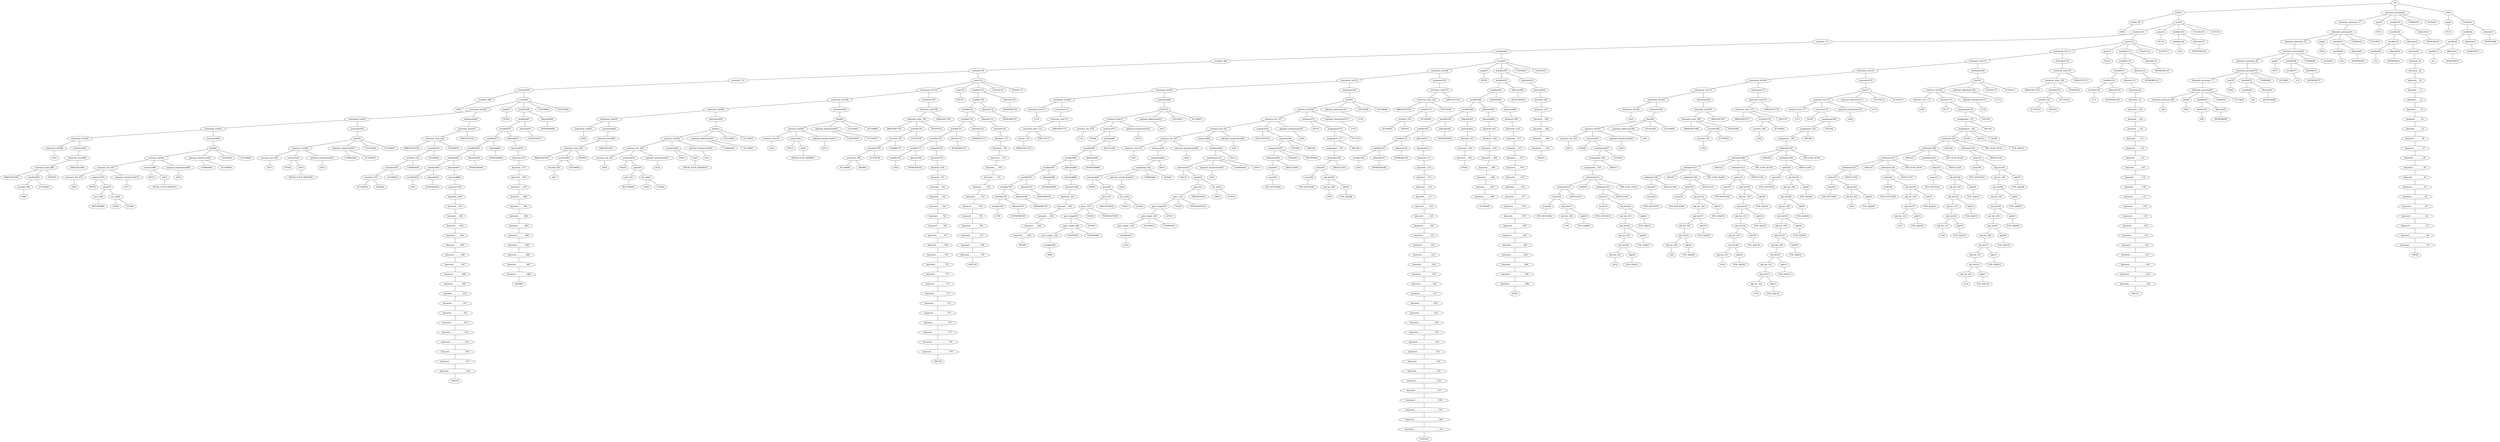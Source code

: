 strict graph {
	S0 -- actlist1
	S0 -- dramatis_personae2
	S0 -- title3

	title3 -- peq4
	title3 -- wordlist5

	wordlist5 -- wordlist6
	wordlist5 -- allwords7

	allwords7 -- ANYWORD8


	wordlist6 -- wordlist9
	wordlist6 -- allwords10

	allwords10 -- ANYWORD11


	wordlist9 -- wordlist12
	wordlist9 -- allwords13

	allwords13 -- ANYWORD14


	wordlist12 -- λ15

	peq4 -- PE16


	dramatis_personae2 -- dramatis_personae_17
	dramatis_personae2 -- peq18
	dramatis_personae2 -- wordlist19
	dramatis_personae2 -- COMMA20
	dramatis_personae2 -- ACTOR21



	wordlist19 -- wordlist22
	wordlist19 -- allwords23

	allwords23 -- ANYWORD24


	wordlist22 -- wordlist25
	wordlist22 -- allwords26

	allwords26 -- keyword27

	keyword27 -- keyword_28

	keyword_28 -- keyword__29

	keyword__29 -- keyword___30

	keyword___30 -- keyword____31

	keyword____31 -- keyword_____32

	keyword_____32 -- keyword______33

	keyword______33 -- keyword_______34

	keyword_______34 -- keyword________35

	keyword________35 -- keyword_________36

	keyword_________36 -- keyword__________37

	keyword__________37 -- keyword___________38

	keyword___________38 -- keyword____________39

	keyword____________39 -- keyword_____________40

	keyword_____________40 -- keyword______________41

	keyword______________41 -- keyword_______________42

	keyword_______________42 -- keyword________________43

	keyword________________43 -- keyword_________________44

	keyword_________________44 -- keyword__________________45

	keyword__________________45 -- keyword___________________46

	keyword___________________46 -- keyword____________________47

	keyword____________________47 -- THE48


	wordlist25 -- wordlist49
	wordlist25 -- allwords50

	allwords50 -- ANYWORD51


	wordlist49 -- λ52

	peq18 -- PE53


	dramatis_personae_17 -- dramatis_personae54

	dramatis_personae54 -- dramatis_personae_55
	dramatis_personae54 -- peq56
	dramatis_personae54 -- wordlist57
	dramatis_personae54 -- COMMA58
	dramatis_personae54 -- ACTOR59



	wordlist57 -- wordlist60
	wordlist57 -- allwords61

	allwords61 -- ANYWORD62


	wordlist60 -- λ63

	peq56 -- PE64


	dramatis_personae_55 -- dramatis_personae65

	dramatis_personae65 -- dramatis_personae_66
	dramatis_personae65 -- peq67
	dramatis_personae65 -- wordlist68
	dramatis_personae65 -- COMMA69
	dramatis_personae65 -- ACTOR70



	wordlist68 -- wordlist71
	wordlist68 -- allwords72

	allwords72 -- ANYWORD73


	wordlist71 -- λ74

	peq67 -- PE75


	dramatis_personae_66 -- dramatis_personae76

	dramatis_personae76 -- dramatis_personae_77
	dramatis_personae76 -- peq78
	dramatis_personae76 -- wordlist79
	dramatis_personae76 -- COMMA80
	dramatis_personae76 -- ACTOR81



	wordlist79 -- wordlist82
	wordlist79 -- allwords83

	allwords83 -- ANYWORD84


	wordlist82 -- λ85

	peq78 -- PE86


	dramatis_personae_77 -- dramatis_personae87

	dramatis_personae87 -- dramatis_personae_88
	dramatis_personae87 -- peq89
	dramatis_personae87 -- wordlist90
	dramatis_personae87 -- COMMA91
	dramatis_personae87 -- ACTOR92



	wordlist90 -- wordlist93
	wordlist90 -- allwords94

	allwords94 -- ANYWORD95


	wordlist93 -- λ96

	peq89 -- PE97


	dramatis_personae_88 -- λ98

	actlist1 -- actlist_99
	actlist1 -- act100

	act100 -- scenelist101
	act100 -- peq102
	act100 -- wordlist103
	act100 -- COLON104
	act100 -- ACT105



	wordlist103 -- wordlist106
	wordlist103 -- allwords107

	allwords107 -- ANYWORD108


	wordlist106 -- λ109

	peq102 -- PE110


	scenelist101 -- scenelist_111
	scenelist101 -- scene112

	scene112 -- statement_list113
	scene112 -- peq114
	scene112 -- wordlist115
	scene112 -- COLON116
	scene112 -- SCENE117



	wordlist115 -- wordlist118
	wordlist115 -- allwords119

	allwords119 -- ANYWORD120


	wordlist118 -- wordlist121
	wordlist118 -- allwords122

	allwords122 -- ANYWORD123


	wordlist121 -- wordlist124
	wordlist121 -- allwords125

	allwords125 -- keyword126

	keyword126 -- keyword_127

	keyword_127 -- keyword__128

	keyword__128 -- keyword___129

	keyword___129 -- keyword____130

	keyword____130 -- keyword_____131

	keyword_____131 -- keyword______132

	keyword______132 -- keyword_______133

	keyword_______133 -- keyword________134

	keyword________134 -- keyword_________135

	keyword_________135 -- keyword__________136

	keyword__________136 -- keyword___________137

	keyword___________137 -- keyword____________138

	keyword____________138 -- keyword_____________139

	keyword_____________139 -- keyword______________140

	keyword______________140 -- keyword_______________141

	keyword_______________141 -- keyword________________142

	keyword________________142 -- keyword_________________143

	keyword_________________143 -- keyword__________________144

	keyword__________________144 -- keyword___________________145

	keyword___________________145 -- keyword____________________146

	keyword____________________146 -- THE147


	wordlist124 -- wordlist148
	wordlist124 -- allwords149

	allwords149 -- ANYWORD150


	wordlist148 -- λ151

	peq114 -- PE152


	statement_list113 -- statement_list153
	statement_list113 -- statement154

	statement154 -- enterexit_stmt155

	enterexit_stmt155 -- enterexit_stmt_156
	enterexit_stmt155 -- LBRACKET157


	enterexit_stmt_156 -- RBRACKET158
	enterexit_stmt_156 -- actorlist159
	enterexit_stmt_156 -- ENTER160


	actorlist159 -- actorlist_161
	actorlist159 -- ACTOR162


	actorlist_161 -- ACTOR163
	actorlist_161 -- AND164




	statement_list153 -- statement_list165
	statement_list153 -- statement166

	statement166 -- line167

	line167 -- sentence_list168
	line167 -- optional_addressee169
	line167 -- COLON170
	line167 -- ACTOR171



	optional_addressee169 -- λ172

	sentence_list168 -- sentence_list_173
	sentence_list168 -- sentence174
	sentence_list168 -- optional_interjection175

	optional_interjection175 -- λ176

	sentence174 -- PE177
	sentence174 -- assignment178

	assignment178 -- assignment_179
	assignment178 -- YOU180


	assignment_179 -- assignment__181
	assignment_179 -- ARE182


	assignment__181 -- arithmetic183
	assignment__181 -- AS184
	assignment__181 -- adj185
	assignment__181 -- AS186


	adj185 -- POS_ADJ187



	arithmetic183 -- arithmetic188
	arithmetic183 -- AND189
	arithmetic183 -- arithmetic190
	arithmetic183 -- THE_SUM_OF191


	arithmetic190 -- value192
	arithmetic190 -- ARTICLE193


	value192 -- noun194
	value192 -- adj_list195

	adj_list195 -- adj_list_196
	adj_list195 -- adj197

	adj197 -- POS_ADJ198


	adj_list_196 -- adj_list199

	adj_list199 -- adj_list_200
	adj_list199 -- adj201

	adj201 -- POS_ADJ202


	adj_list_200 -- adj_list203

	adj_list203 -- adj_list_204
	adj_list203 -- adj205

	adj205 -- POS_ADJ206


	adj_list_204 -- adj_list207

	adj_list207 -- adj_list_208
	adj_list207 -- adj209

	adj209 -- POS_ADJ210


	adj_list_208 -- adj_list211

	adj_list211 -- adj_list_212
	adj_list211 -- adj213

	adj213 -- POS_ADJ214


	adj_list_212 -- adj_list215

	adj_list215 -- adj_list_216
	adj_list215 -- adj217

	adj217 -- POS_ADJ218


	adj_list_216 -- λ219

	noun194 -- POS_NOUN220



	arithmetic188 -- arithmetic221
	arithmetic188 -- AND222
	arithmetic188 -- arithmetic223
	arithmetic188 -- THE_SUM_OF224


	arithmetic223 -- value225
	arithmetic223 -- ARTICLE226


	value225 -- noun227
	value225 -- adj_list228

	adj_list228 -- adj_list_229
	adj_list228 -- adj230

	adj230 -- POS_ADJ231


	adj_list_229 -- adj_list232

	adj_list232 -- adj_list_233
	adj_list232 -- adj234

	adj234 -- POS_ADJ235


	adj_list_233 -- adj_list236

	adj_list236 -- adj_list_237
	adj_list236 -- adj238

	adj238 -- POS_ADJ239


	adj_list_237 -- λ240

	noun227 -- POS_NOUN241



	arithmetic221 -- arithmetic242
	arithmetic221 -- AND243
	arithmetic221 -- arithmetic244
	arithmetic221 -- THE_SUM_OF245


	arithmetic244 -- value246
	arithmetic244 -- ARTICLE247


	value246 -- noun248
	value246 -- adj_list249

	adj_list249 -- adj_list_250
	adj_list249 -- adj251

	adj251 -- POS_ADJ252


	adj_list_250 -- adj_list253

	adj_list253 -- adj_list_254
	adj_list253 -- adj255

	adj255 -- POS_ADJ256


	adj_list_254 -- λ257

	noun248 -- POS_NOUN258



	arithmetic242 -- value259
	arithmetic242 -- ARTICLE260


	value259 -- noun261
	value259 -- adj_list262

	adj_list262 -- adj_list_263
	adj_list262 -- adj264

	adj264 -- POS_ADJ265


	adj_list_263 -- λ266

	noun261 -- POS_NOUN267



	sentence_list_173 -- λ268

	statement_list165 -- statement_list269
	statement_list165 -- statement270

	statement270 -- line271

	line271 -- sentence_list272
	line271 -- optional_addressee273
	line271 -- COLON274
	line271 -- ACTOR275



	optional_addressee273 -- λ276

	sentence_list272 -- sentence_list_277
	sentence_list272 -- sentence278
	sentence_list272 -- optional_interjection279

	optional_interjection279 -- λ280

	sentence278 -- PE281
	sentence278 -- assignment282

	assignment282 -- assignment_283
	assignment282 -- YOU284


	assignment_283 -- assignment__285
	assignment_283 -- ARE286


	assignment__285 -- arithmetic287

	arithmetic287 -- arithmetic288
	arithmetic287 -- AND289
	arithmetic287 -- arithmetic290
	arithmetic287 -- THE_SUM_OF291


	arithmetic290 -- value292
	arithmetic290 -- ARTICLE293


	value292 -- noun294
	value292 -- adj_list295

	adj_list295 -- adj_list_296
	adj_list295 -- adj297

	adj297 -- POS_ADJ298


	adj_list_296 -- adj_list299

	adj_list299 -- adj_list_300
	adj_list299 -- adj301

	adj301 -- POS_ADJ302


	adj_list_300 -- adj_list303

	adj_list303 -- adj_list_304
	adj_list303 -- adj305

	adj305 -- POS_ADJ306


	adj_list_304 -- adj_list307

	adj_list307 -- adj_list_308
	adj_list307 -- adj309

	adj309 -- POS_ADJ310


	adj_list_308 -- adj_list311

	adj_list311 -- adj_list_312
	adj_list311 -- adj313

	adj313 -- POS_ADJ314


	adj_list_312 -- adj_list315

	adj_list315 -- adj_list_316
	adj_list315 -- adj317

	adj317 -- POS_ADJ318


	adj_list_316 -- λ319

	noun294 -- POS_NOUN320



	arithmetic288 -- arithmetic321
	arithmetic288 -- AND322
	arithmetic288 -- arithmetic323
	arithmetic288 -- THE_SUM_OF324


	arithmetic323 -- value325
	arithmetic323 -- ARTICLE326


	value325 -- noun327
	value325 -- adj_list328

	adj_list328 -- adj_list_329
	adj_list328 -- adj330

	adj330 -- POS_ADJ331


	adj_list_329 -- adj_list332

	adj_list332 -- adj_list_333
	adj_list332 -- adj334

	adj334 -- POS_ADJ335


	adj_list_333 -- adj_list336

	adj_list336 -- adj_list_337
	adj_list336 -- adj338

	adj338 -- POS_ADJ339


	adj_list_337 -- adj_list340

	adj_list340 -- adj_list_341
	adj_list340 -- adj342

	adj342 -- POS_ADJ343


	adj_list_341 -- λ344

	noun327 -- POS_NOUN345



	arithmetic321 -- arithmetic346
	arithmetic321 -- AND347
	arithmetic321 -- arithmetic348
	arithmetic321 -- THE_SUM_OF349


	arithmetic348 -- value350
	arithmetic348 -- ARTICLE351


	value350 -- noun352
	value350 -- adj_list353

	adj_list353 -- adj_list_354
	adj_list353 -- adj355

	adj355 -- POS_ADJ356


	adj_list_354 -- adj_list357

	adj_list357 -- adj_list_358
	adj_list357 -- adj359

	adj359 -- POS_ADJ360


	adj_list_358 -- adj_list361

	adj_list361 -- adj_list_362
	adj_list361 -- adj363

	adj363 -- POS_ADJ364


	adj_list_362 -- λ365

	noun352 -- POS_NOUN366



	arithmetic346 -- value367
	arithmetic346 -- ARTICLE368


	value367 -- noun369

	noun369 -- POS_NOUN370



	sentence_list_277 -- λ371

	statement_list269 -- statement_list372
	statement_list269 -- statement373

	statement373 -- enterexit_stmt374

	enterexit_stmt374 -- enterexit_stmt_375
	enterexit_stmt374 -- LBRACKET376


	enterexit_stmt_375 -- RBRACKET377
	enterexit_stmt_375 -- actorlist378
	enterexit_stmt_375 -- EXIT379


	actorlist378 -- actorlist_380
	actorlist378 -- ACTOR381


	actorlist_380 -- λ382


	statement_list372 -- statement_list383
	statement_list372 -- statement384

	statement384 -- enterexit_stmt385

	enterexit_stmt385 -- enterexit_stmt_386
	enterexit_stmt385 -- LBRACKET387


	enterexit_stmt_386 -- RBRACKET388
	enterexit_stmt_386 -- actorlist389
	enterexit_stmt_386 -- ENTER390


	actorlist389 -- actorlist_391
	actorlist389 -- ACTOR392


	actorlist_391 -- λ393


	statement_list383 -- statement_list394
	statement_list383 -- statement395

	statement395 -- line396

	line396 -- sentence_list397
	line396 -- optional_addressee398
	line396 -- COLON399
	line396 -- ACTOR400



	optional_addressee398 -- λ401

	sentence_list397 -- sentence_list_402
	sentence_list397 -- sentence403
	sentence_list397 -- optional_interjection404

	optional_interjection404 -- λ405

	sentence403 -- PE406
	sentence403 -- assignment407

	assignment407 -- assignment_408
	assignment407 -- YOU409


	assignment_408 -- assignment__410
	assignment_408 -- ARE411


	assignment__410 -- arithmetic412

	arithmetic412 -- arithmetic413
	arithmetic412 -- AND414
	arithmetic412 -- arithmetic415
	arithmetic412 -- THE_SUM_OF416


	arithmetic415 -- value417
	arithmetic415 -- ARTICLE418


	value417 -- noun419
	value417 -- adj_list420

	adj_list420 -- adj_list_421
	adj_list420 -- adj422

	adj422 -- POS_ADJ423


	adj_list_421 -- adj_list424

	adj_list424 -- adj_list_425
	adj_list424 -- adj426

	adj426 -- POS_ADJ427


	adj_list_425 -- adj_list428

	adj_list428 -- adj_list_429
	adj_list428 -- adj430

	adj430 -- POS_ADJ431


	adj_list_429 -- λ432

	noun419 -- POS_NOUN433



	arithmetic413 -- value434
	arithmetic413 -- ARTICLE435


	value434 -- noun436
	value434 -- adj_list437

	adj_list437 -- adj_list_438
	adj_list437 -- adj439

	adj439 -- POS_ADJ440


	adj_list_438 -- λ441

	noun436 -- POS_NOUN442



	sentence_list_402 -- λ443

	statement_list394 -- λ444

	scenelist_111 -- scenelist445

	scenelist445 -- scenelist_446
	scenelist445 -- scene447

	scene447 -- statement_list448
	scene447 -- peq449
	scene447 -- wordlist450
	scene447 -- COLON451
	scene447 -- SCENE452



	wordlist450 -- wordlist453
	wordlist450 -- allwords454

	allwords454 -- keyword455

	keyword455 -- keyword_456

	keyword_456 -- keyword__457

	keyword__457 -- keyword___458

	keyword___458 -- keyword____459

	keyword____459 -- keyword_____460

	keyword_____460 -- keyword______461

	keyword______461 -- WE462


	wordlist453 -- wordlist463
	wordlist453 -- allwords464

	allwords464 -- ANYWORD465


	wordlist463 -- wordlist466
	wordlist463 -- allwords467

	allwords467 -- keyword468

	keyword468 -- keyword_469

	keyword_469 -- keyword__470

	keyword__470 -- keyword___471

	keyword___471 -- keyword____472

	keyword____472 -- keyword_____473

	keyword_____473 -- keyword______474

	keyword______474 -- keyword_______475

	keyword_______475 -- keyword________476

	keyword________476 -- keyword_________477

	keyword_________477 -- keyword__________478

	keyword__________478 -- keyword___________479

	keyword___________479 -- keyword____________480

	keyword____________480 -- keyword_____________481

	keyword_____________481 -- keyword______________482

	keyword______________482 -- keyword_______________483

	keyword_______________483 -- keyword________________484

	keyword________________484 -- keyword_________________485

	keyword_________________485 -- keyword__________________486

	keyword__________________486 -- IF487


	wordlist466 -- wordlist488
	wordlist466 -- allwords489

	allwords489 -- keyword490

	keyword490 -- keyword_491

	keyword_491 -- keyword__492

	keyword__492 -- keyword___493

	keyword___493 -- keyword____494

	keyword____494 -- keyword_____495

	keyword_____495 -- keyword______496

	keyword______496 -- keyword_______497

	keyword_______497 -- keyword________498

	keyword________498 -- ACTOR499


	wordlist488 -- wordlist500
	wordlist488 -- allwords501

	allwords501 -- keyword502

	keyword502 -- keyword_503

	keyword_503 -- keyword__504

	keyword__504 -- keyword___505

	keyword___505 -- IS506


	wordlist500 -- wordlist507
	wordlist500 -- allwords508

	allwords508 -- ANYWORD509


	wordlist507 -- wordlist510
	wordlist507 -- allwords511

	allwords511 -- keyword512

	keyword512 -- keyword_513

	keyword_513 -- keyword__514

	keyword__514 -- keyword___515

	keyword___515 -- keyword____516

	keyword____516 -- keyword_____517

	keyword_____517 -- keyword______518

	keyword______518 -- keyword_______519

	keyword_______519 -- keyword________520

	keyword________520 -- keyword_________521

	keyword_________521 -- keyword__________522

	keyword__________522 -- keyword___________523

	keyword___________523 -- keyword____________524

	keyword____________524 -- keyword_____________525

	keyword_____________525 -- keyword______________526

	keyword______________526 -- keyword_______________527

	keyword_______________527 -- keyword________________528

	keyword________________528 -- keyword_________________529

	keyword_________________529 -- keyword__________________530

	keyword__________________530 -- keyword___________________531

	keyword___________________531 -- keyword____________________532

	keyword____________________532 -- keyword_____________________533

	keyword_____________________533 -- keyword______________________534

	keyword______________________534 -- keyword_______________________535

	keyword_______________________535 -- keyword________________________536

	keyword________________________536 -- keyword_________________________537

	keyword_________________________537 -- keyword__________________________538

	keyword__________________________538 -- keyword___________________________539

	keyword___________________________539 -- keyword____________________________540

	keyword____________________________540 -- keyword_____________________________541

	keyword_____________________________541 -- THAN542


	wordlist510 -- wordlist543
	wordlist510 -- allwords544

	allwords544 -- ANYWORD545


	wordlist543 -- wordlist546
	wordlist543 -- allwords547

	allwords547 -- ANYWORD548


	wordlist546 -- λ549

	peq449 -- PE550


	statement_list448 -- statement_list551
	statement_list448 -- statement552

	statement552 -- enterexit_stmt553

	enterexit_stmt553 -- enterexit_stmt_554
	enterexit_stmt553 -- LBRACKET555


	enterexit_stmt_554 -- RBRACKET556
	enterexit_stmt_554 -- actorlist557
	enterexit_stmt_554 -- ENTER558


	actorlist557 -- actorlist_559
	actorlist557 -- ACTOR560


	actorlist_559 -- ACTOR561
	actorlist_559 -- AND562




	statement_list551 -- statement_list563
	statement_list551 -- statement564

	statement564 -- line565

	line565 -- sentence_list566
	line565 -- optional_addressee567
	line565 -- COLON568
	line565 -- ACTOR569



	optional_addressee567 -- λ570

	sentence_list566 -- sentence_list_571
	sentence_list566 -- sentence572
	sentence_list566 -- optional_interjection573

	optional_interjection573 -- λ574

	sentence572 -- PE575
	sentence572 -- assignment576

	assignment576 -- assignment_577
	assignment576 -- YOU578


	assignment_577 -- assignment__579
	assignment_577 -- ARE580


	assignment__579 -- arithmetic581

	arithmetic581 -- value582
	arithmetic581 -- ARTICLE583


	value582 -- noun584
	value582 -- adj_list585

	adj_list585 -- adj_list_586
	adj_list585 -- adj587

	adj587 -- POS_ADJ588


	adj_list_586 -- λ589

	noun584 -- POS_NOUN590



	sentence_list_571 -- sentence_list_591
	sentence_list_571 -- sentence592
	sentence_list_571 -- optional_interjection593

	optional_interjection593 -- λ594

	sentence592 -- QUESTION595
	sentence592 -- question596

	question596 -- comparison597
	question596 -- YOU598
	question596 -- ARE599



	comparison597 -- arithmetic600
	comparison597 -- THAN601
	comparison597 -- BETTER602



	arithmetic600 -- value603
	arithmetic600 -- ARTICLE604


	value603 -- noun605

	noun605 -- NEG_NOUN606



	sentence_list_591 -- sentence_list_607
	sentence_list_591 -- sentence608
	sentence_list_591 -- optional_interjection609

	optional_interjection609 -- λ610

	sentence608 -- conditional611

	conditional611 -- conditional_612
	conditional611 -- IF613


	conditional_612 -- sentence614
	conditional_612 -- optional_interjection615
	conditional_612 -- COMMA616
	conditional_612 -- SO617



	optional_interjection615 -- λ618

	sentence614 -- PE619
	sentence614 -- goto620

	goto620 -- goto_621
	goto620 -- let_us622

	let_us622 -- US623
	let_us622 -- LET624



	goto_621 -- goto__625
	goto_621 -- PROCEED626


	goto__625 -- goto_target627
	goto__625 -- TO628
	goto__625 -- POSTHASTE629



	goto_target627 -- goto_target_630
	goto_target627 -- ACT631


	goto_target_630 -- goto_target__632
	goto_target_630 -- SCENE633
	goto_target_630 -- COMMA634



	goto_target__632 -- wordlist635

	wordlist635 -- λ636


	sentence_list_607 -- sentence_list_637
	sentence_list_607 -- sentence638
	sentence_list_607 -- optional_interjection639

	optional_interjection639 -- λ640

	sentence638 -- conditional641

	conditional641 -- conditional_642
	conditional641 -- IF643


	conditional_642 -- sentence644
	conditional_642 -- optional_interjection645
	conditional_642 -- COMMA646
	conditional_642 -- NOT647



	optional_interjection645 -- λ648

	sentence644 -- PE649
	sentence644 -- goto650

	goto650 -- goto_651
	goto650 -- let_us652

	let_us652 -- US653
	let_us652 -- LET654



	goto_651 -- goto__655
	goto_651 -- PROCEED656


	goto__655 -- goto_target657
	goto__655 -- TO658
	goto__655 -- POSTHASTE659



	goto_target657 -- goto_target_660
	goto_target657 -- ACT661


	goto_target_660 -- goto_target__662
	goto_target_660 -- SCENE663
	goto_target_660 -- COMMA664



	goto_target__662 -- wordlist665

	wordlist665 -- λ666


	sentence_list_637 -- λ667

	statement_list563 -- statement_list668
	statement_list563 -- statement669

	statement669 -- line670

	line670 -- sentence_list671
	line670 -- optional_addressee672
	line670 -- COLON673
	line670 -- ACTOR674



	optional_addressee672 -- λ675

	sentence_list671 -- sentence_list_676
	sentence_list671 -- sentence677
	sentence_list671 -- optional_interjection678

	optional_interjection678 -- λ679

	sentence677 -- PE680
	sentence677 -- stackop681

	stackop681 -- wordlist682
	stackop681 -- RECALL683


	wordlist682 -- wordlist684
	wordlist682 -- allwords685

	allwords685 -- ANYWORD686


	wordlist684 -- wordlist687
	wordlist684 -- allwords688

	allwords688 -- keyword689

	keyword689 -- keyword_690

	keyword_690 -- keyword__691

	keyword__691 -- keyword___692

	keyword___692 -- keyword____693

	keyword____693 -- keyword_____694

	keyword_____694 -- keyword______695

	keyword______695 -- WE696


	wordlist687 -- wordlist697
	wordlist687 -- allwords698

	allwords698 -- ANYWORD699


	wordlist697 -- wordlist700
	wordlist697 -- allwords701

	allwords701 -- ANYWORD702


	wordlist700 -- wordlist703
	wordlist700 -- allwords704

	allwords704 -- ANYWORD705


	wordlist703 -- wordlist706
	wordlist703 -- allwords707

	allwords707 -- ANYWORD708


	wordlist706 -- λ709


	sentence_list_676 -- λ710

	statement_list668 -- statement_list711
	statement_list668 -- statement712

	statement712 -- enterexit_stmt713

	enterexit_stmt713 -- enterexit_stmt_714
	enterexit_stmt713 -- LBRACKET715


	enterexit_stmt_714 -- exeunt_716
	enterexit_stmt_714 -- EXEUNT717


	exeunt_716 -- RBRACKET718


	statement_list711 -- λ719

	scenelist_446 -- scenelist720

	scenelist720 -- scenelist_721
	scenelist720 -- scene722

	scene722 -- statement_list723
	scene722 -- peq724
	scene722 -- wordlist725
	scene722 -- COLON726
	scene722 -- SCENE727



	wordlist725 -- wordlist728
	wordlist725 -- allwords729

	allwords729 -- ANYWORD730


	wordlist728 -- wordlist731
	wordlist728 -- allwords732

	allwords732 -- ANYWORD733


	wordlist731 -- wordlist734
	wordlist731 -- allwords735

	allwords735 -- keyword736

	keyword736 -- keyword_737

	keyword_737 -- keyword__738

	keyword__738 -- keyword___739

	keyword___739 -- keyword____740

	keyword____740 -- keyword_____741

	keyword_____741 -- keyword______742

	keyword______742 -- keyword_______743

	keyword_______743 -- keyword________744

	keyword________744 -- keyword_________745

	keyword_________745 -- keyword__________746

	keyword__________746 -- keyword___________747

	keyword___________747 -- keyword____________748

	keyword____________748 -- keyword_____________749

	keyword_____________749 -- AND750


	wordlist734 -- wordlist751
	wordlist734 -- allwords752

	allwords752 -- ANYWORD753


	wordlist751 -- wordlist754
	wordlist751 -- allwords755

	allwords755 -- ANYWORD756


	wordlist754 -- wordlist757
	wordlist754 -- allwords758

	allwords758 -- keyword759

	keyword759 -- keyword_760

	keyword_760 -- keyword__761

	keyword__761 -- keyword___762

	keyword___762 -- keyword____763

	keyword____763 -- keyword_____764

	keyword_____764 -- keyword______765

	keyword______765 -- keyword_______766

	keyword_______766 -- keyword________767

	keyword________767 -- keyword_________768

	keyword_________768 -- keyword__________769

	keyword__________769 -- keyword___________770

	keyword___________770 -- keyword____________771

	keyword____________771 -- keyword_____________772

	keyword_____________772 -- keyword______________773

	keyword______________773 -- keyword_______________774

	keyword_______________774 -- keyword________________775

	keyword________________775 -- keyword_________________776

	keyword_________________776 -- keyword__________________777

	keyword__________________777 -- keyword___________________778

	keyword___________________778 -- keyword____________________779

	keyword____________________779 -- THE780


	wordlist757 -- wordlist781
	wordlist757 -- allwords782

	allwords782 -- ANYWORD783


	wordlist781 -- λ784

	peq724 -- PE785


	statement_list723 -- statement_list786
	statement_list723 -- statement787

	statement787 -- enterexit_stmt788

	enterexit_stmt788 -- enterexit_stmt_789
	enterexit_stmt788 -- LBRACKET790


	enterexit_stmt_789 -- RBRACKET791
	enterexit_stmt_789 -- actorlist792
	enterexit_stmt_789 -- ENTER793


	actorlist792 -- actorlist_794
	actorlist792 -- ACTOR795


	actorlist_794 -- actorlist2796
	actorlist_794 -- COMMA797


	actorlist2796 -- actorlist2_798
	actorlist2796 -- ACTOR799


	actorlist2_798 -- ACTOR800
	actorlist2_798 -- AND801




	statement_list786 -- statement_list802
	statement_list786 -- statement803

	statement803 -- line804

	line804 -- sentence_list805
	line804 -- optional_addressee806
	line804 -- COLON807
	line804 -- ACTOR808



	optional_addressee806 -- COMMA809
	optional_addressee806 -- ACTOR810



	sentence_list805 -- sentence_list_811
	sentence_list805 -- sentence812
	sentence_list805 -- optional_interjection813

	optional_interjection813 -- λ814

	sentence812 -- PE815
	sentence812 -- io816

	io816 -- SPEAK_YOUR_MIND817



	sentence_list_811 -- λ818

	statement_list802 -- statement_list819
	statement_list802 -- statement820

	statement820 -- line821

	line821 -- sentence_list822
	line821 -- optional_addressee823
	line821 -- COLON824
	line821 -- ACTOR825



	optional_addressee823 -- COMMA826
	optional_addressee823 -- ACTOR827



	sentence_list822 -- sentence_list_828
	sentence_list822 -- sentence829
	sentence_list822 -- optional_interjection830

	optional_interjection830 -- λ831

	sentence829 -- PE832
	sentence829 -- io833

	io833 -- SPEAK_YOUR_MIND834



	sentence_list_828 -- sentence_list_835
	sentence_list_828 -- sentence836
	sentence_list_828 -- optional_interjection837

	optional_interjection837 -- λ838

	sentence836 -- PE839
	sentence836 -- goto840

	goto840 -- goto_841
	goto840 -- let_us842

	let_us842 -- US843
	let_us842 -- LET844



	goto_841 -- RETURN845



	sentence_list_835 -- λ846

	statement_list819 -- statement_list847
	statement_list819 -- statement848

	statement848 -- enterexit_stmt849

	enterexit_stmt849 -- enterexit_stmt_850
	enterexit_stmt849 -- LBRACKET851


	enterexit_stmt_850 -- RBRACKET852
	enterexit_stmt_850 -- actorlist853
	enterexit_stmt_850 -- EXIT854


	actorlist853 -- actorlist_855
	actorlist853 -- ACTOR856


	actorlist_855 -- λ857


	statement_list847 -- λ858

	scenelist_721 -- scenelist859

	scenelist859 -- scenelist_860
	scenelist859 -- scene861

	scene861 -- statement_list862
	scene861 -- peq863
	scene861 -- wordlist864
	scene861 -- COLON865
	scene861 -- SCENE866



	wordlist864 -- wordlist867
	wordlist864 -- allwords868

	allwords868 -- ANYWORD869


	wordlist867 -- wordlist870
	wordlist867 -- allwords871

	allwords871 -- ANYWORD872


	wordlist870 -- wordlist873
	wordlist870 -- allwords874

	allwords874 -- keyword875

	keyword875 -- keyword_876

	keyword_876 -- keyword__877

	keyword__877 -- keyword___878

	keyword___878 -- keyword____879

	keyword____879 -- keyword_____880

	keyword_____880 -- keyword______881

	keyword______881 -- keyword_______882

	keyword_______882 -- keyword________883

	keyword________883 -- keyword_________884

	keyword_________884 -- keyword__________885

	keyword__________885 -- keyword___________886

	keyword___________886 -- keyword____________887

	keyword____________887 -- keyword_____________888

	keyword_____________888 -- AND889


	wordlist873 -- wordlist890
	wordlist873 -- allwords891

	allwords891 -- ANYWORD892


	wordlist890 -- wordlist893
	wordlist890 -- allwords894

	allwords894 -- ANYWORD895


	wordlist893 -- wordlist896
	wordlist893 -- allwords897

	allwords897 -- keyword898

	keyword898 -- keyword_899

	keyword_899 -- keyword__900

	keyword__900 -- keyword___901

	keyword___901 -- keyword____902

	keyword____902 -- keyword_____903

	keyword_____903 -- keyword______904

	keyword______904 -- keyword_______905

	keyword_______905 -- keyword________906

	keyword________906 -- keyword_________907

	keyword_________907 -- keyword__________908

	keyword__________908 -- keyword___________909

	keyword___________909 -- keyword____________910

	keyword____________910 -- keyword_____________911

	keyword_____________911 -- keyword______________912

	keyword______________912 -- keyword_______________913

	keyword_______________913 -- keyword________________914

	keyword________________914 -- keyword_________________915

	keyword_________________915 -- keyword__________________916

	keyword__________________916 -- keyword___________________917

	keyword___________________917 -- keyword____________________918

	keyword____________________918 -- THE919


	wordlist896 -- wordlist920
	wordlist896 -- allwords921

	allwords921 -- ANYWORD922


	wordlist920 -- λ923

	peq863 -- PE924


	statement_list862 -- statement_list925
	statement_list862 -- statement926

	statement926 -- enterexit_stmt927

	enterexit_stmt927 -- enterexit_stmt_928
	enterexit_stmt927 -- LBRACKET929


	enterexit_stmt_928 -- RBRACKET930
	enterexit_stmt_928 -- actorlist931
	enterexit_stmt_928 -- ENTER932


	actorlist931 -- actorlist_933
	actorlist931 -- ACTOR934


	actorlist_933 -- actorlist2935
	actorlist_933 -- COMMA936


	actorlist2935 -- actorlist2_937
	actorlist2935 -- ACTOR938


	actorlist2_937 -- ACTOR939
	actorlist2_937 -- AND940




	statement_list925 -- statement_list941
	statement_list925 -- statement942

	statement942 -- line943

	line943 -- sentence_list944
	line943 -- optional_addressee945
	line943 -- COLON946
	line943 -- ACTOR947



	optional_addressee945 -- COMMA948
	optional_addressee945 -- ACTOR949



	sentence_list944 -- sentence_list_950
	sentence_list944 -- sentence951
	sentence_list944 -- optional_interjection952

	optional_interjection952 -- λ953

	sentence951 -- PE954
	sentence951 -- io955

	io955 -- SPEAK_YOUR_MIND956



	sentence_list_950 -- λ957

	statement_list941 -- statement_list958
	statement_list941 -- statement959

	statement959 -- line960

	line960 -- sentence_list961
	line960 -- optional_addressee962
	line960 -- COLON963
	line960 -- ACTOR964



	optional_addressee962 -- COMMA965
	optional_addressee962 -- ACTOR966



	sentence_list961 -- sentence_list_967
	sentence_list961 -- sentence968
	sentence_list961 -- optional_interjection969

	optional_interjection969 -- λ970

	sentence968 -- PE971
	sentence968 -- io972

	io972 -- SPEAK_YOUR_MIND973



	sentence_list_967 -- sentence_list_974
	sentence_list_967 -- sentence975
	sentence_list_967 -- optional_interjection976

	optional_interjection976 -- λ977

	sentence975 -- PE978
	sentence975 -- goto979

	goto979 -- goto_980
	goto979 -- let_us981

	let_us981 -- US982
	let_us981 -- LET983



	goto_980 -- RETURN984



	sentence_list_974 -- λ985

	statement_list958 -- statement_list986
	statement_list958 -- statement987

	statement987 -- enterexit_stmt988

	enterexit_stmt988 -- enterexit_stmt_989
	enterexit_stmt988 -- LBRACKET990


	enterexit_stmt_989 -- RBRACKET991
	enterexit_stmt_989 -- actorlist992
	enterexit_stmt_989 -- EXIT993


	actorlist992 -- actorlist_994
	actorlist992 -- ACTOR995


	actorlist_994 -- λ996


	statement_list986 -- λ997

	scenelist_860 -- λ998

	actlist_99 -- λ999


}